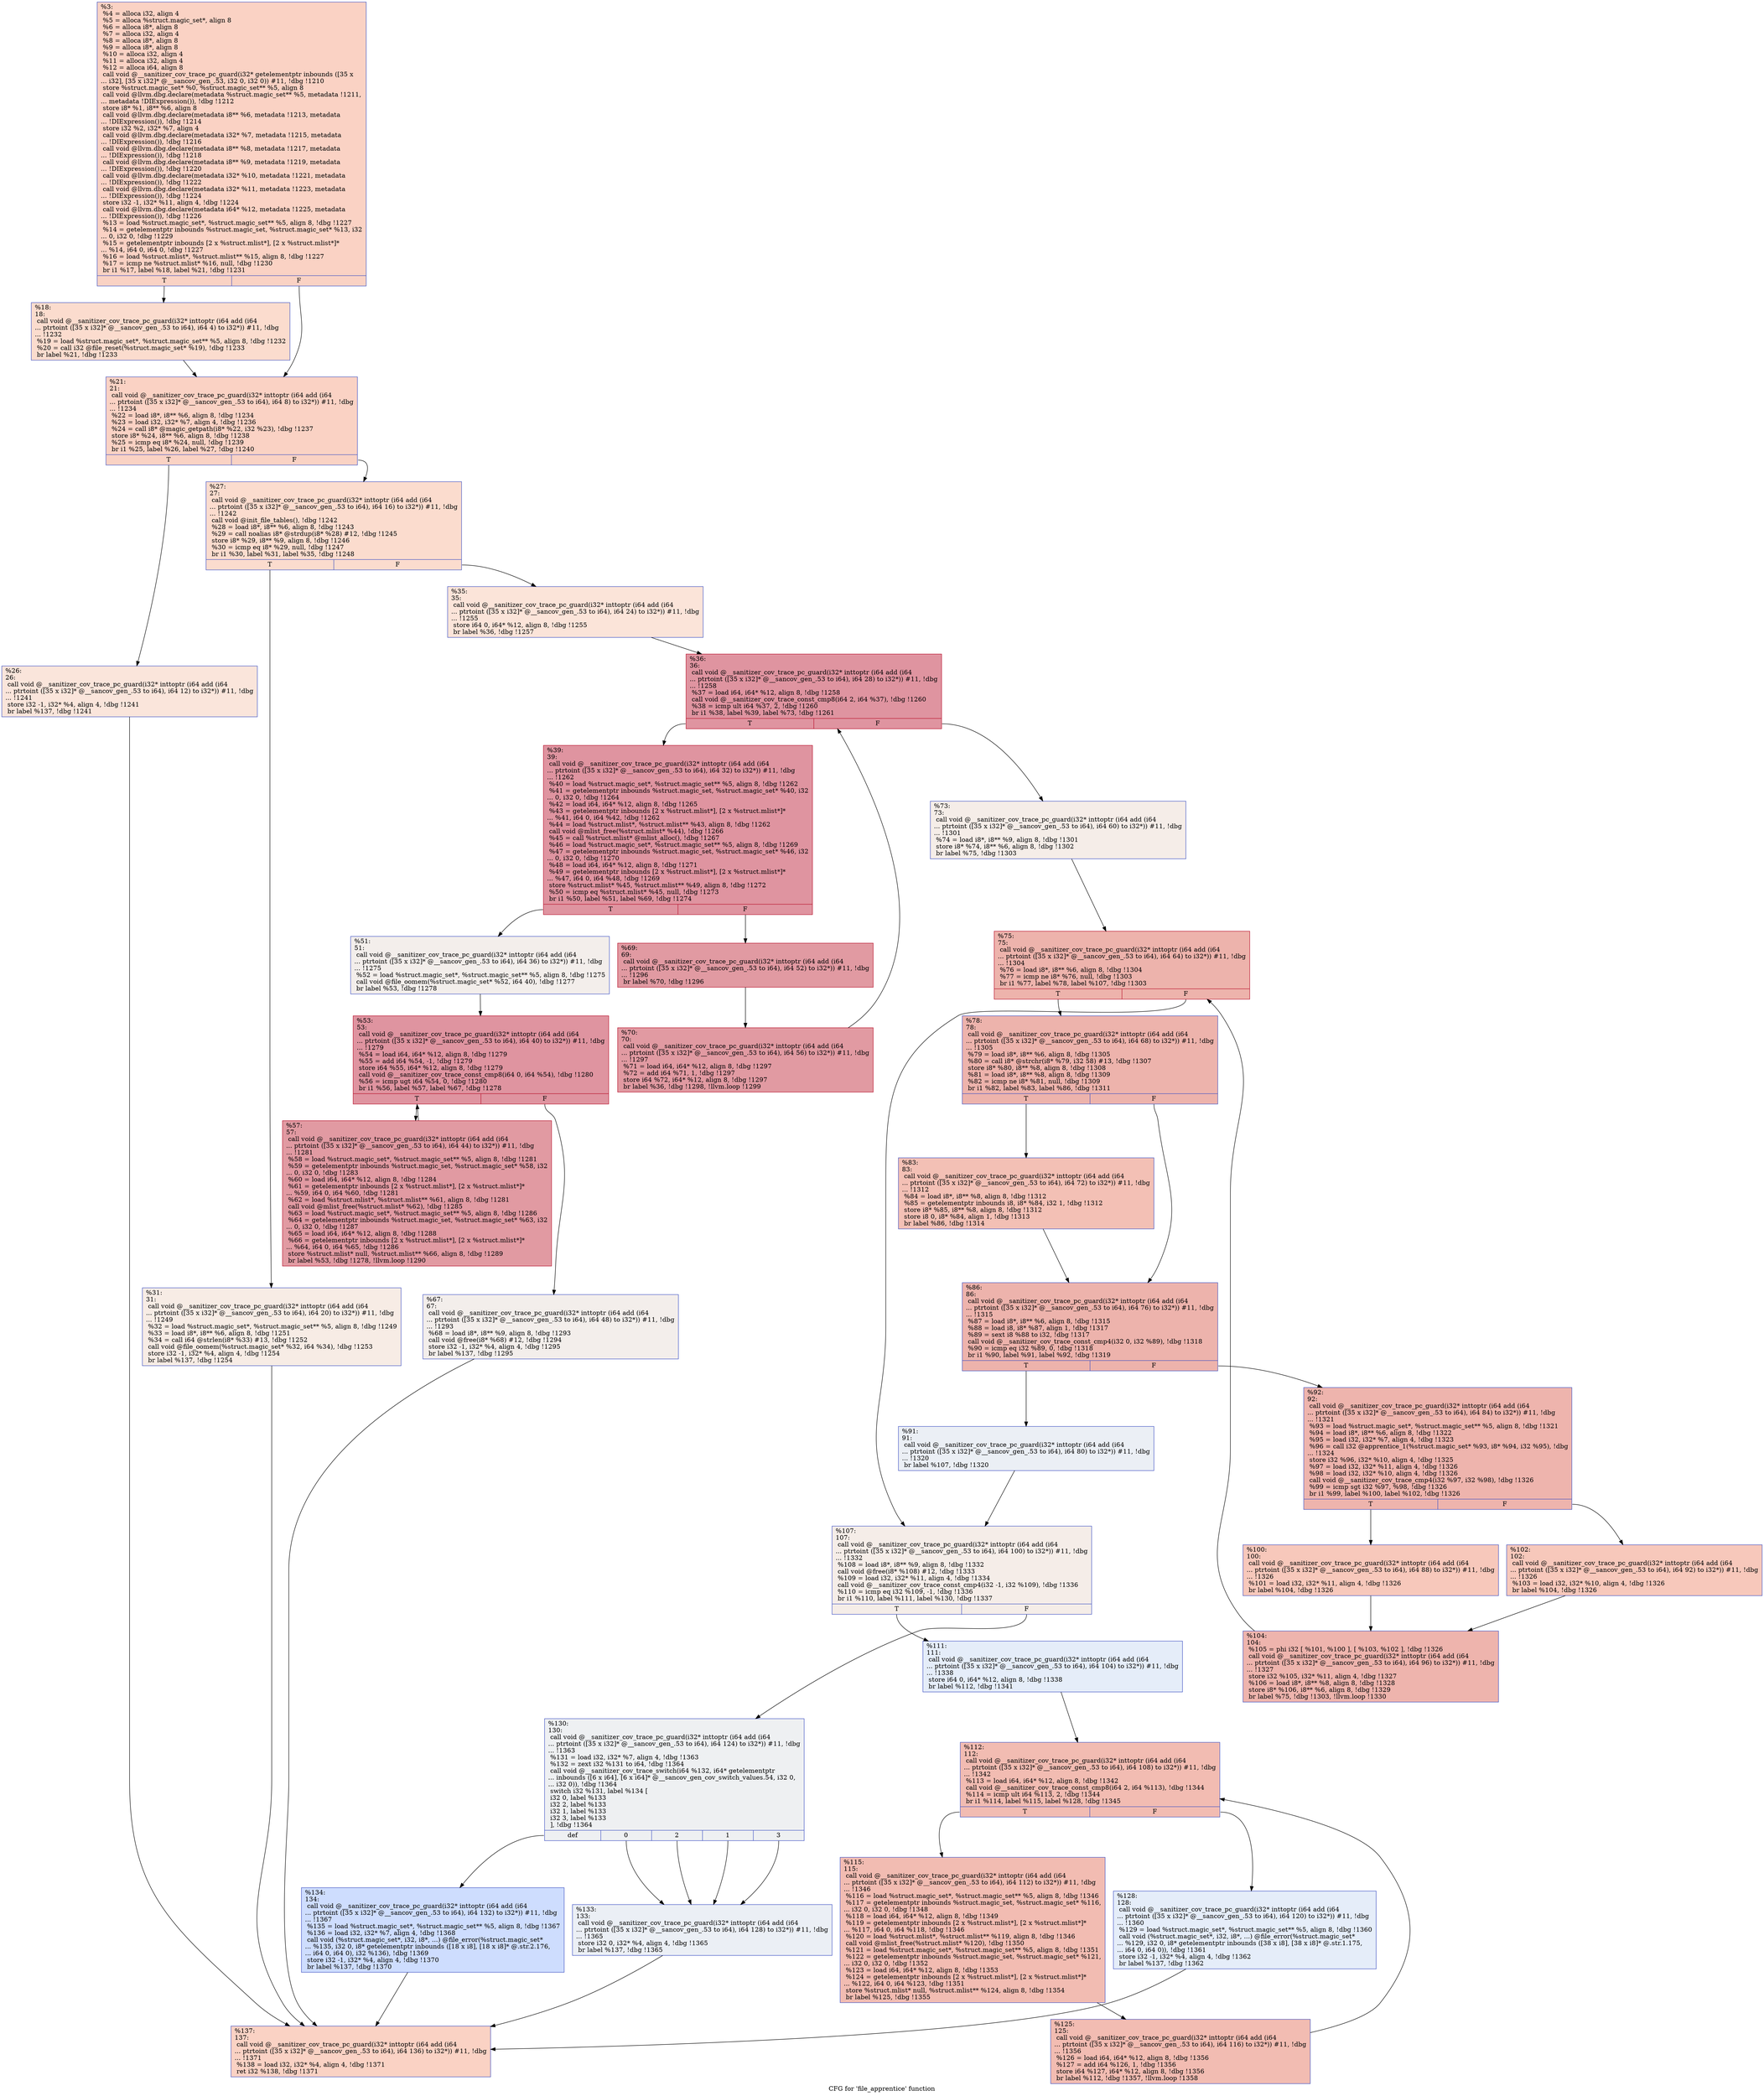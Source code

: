 digraph "CFG for 'file_apprentice' function" {
	label="CFG for 'file_apprentice' function";

	Node0x559c5c88bf50 [shape=record,color="#3d50c3ff", style=filled, fillcolor="#f4987a70",label="{%3:\l  %4 = alloca i32, align 4\l  %5 = alloca %struct.magic_set*, align 8\l  %6 = alloca i8*, align 8\l  %7 = alloca i32, align 4\l  %8 = alloca i8*, align 8\l  %9 = alloca i8*, align 8\l  %10 = alloca i32, align 4\l  %11 = alloca i32, align 4\l  %12 = alloca i64, align 8\l  call void @__sanitizer_cov_trace_pc_guard(i32* getelementptr inbounds ([35 x\l... i32], [35 x i32]* @__sancov_gen_.53, i32 0, i32 0)) #11, !dbg !1210\l  store %struct.magic_set* %0, %struct.magic_set** %5, align 8\l  call void @llvm.dbg.declare(metadata %struct.magic_set** %5, metadata !1211,\l... metadata !DIExpression()), !dbg !1212\l  store i8* %1, i8** %6, align 8\l  call void @llvm.dbg.declare(metadata i8** %6, metadata !1213, metadata\l... !DIExpression()), !dbg !1214\l  store i32 %2, i32* %7, align 4\l  call void @llvm.dbg.declare(metadata i32* %7, metadata !1215, metadata\l... !DIExpression()), !dbg !1216\l  call void @llvm.dbg.declare(metadata i8** %8, metadata !1217, metadata\l... !DIExpression()), !dbg !1218\l  call void @llvm.dbg.declare(metadata i8** %9, metadata !1219, metadata\l... !DIExpression()), !dbg !1220\l  call void @llvm.dbg.declare(metadata i32* %10, metadata !1221, metadata\l... !DIExpression()), !dbg !1222\l  call void @llvm.dbg.declare(metadata i32* %11, metadata !1223, metadata\l... !DIExpression()), !dbg !1224\l  store i32 -1, i32* %11, align 4, !dbg !1224\l  call void @llvm.dbg.declare(metadata i64* %12, metadata !1225, metadata\l... !DIExpression()), !dbg !1226\l  %13 = load %struct.magic_set*, %struct.magic_set** %5, align 8, !dbg !1227\l  %14 = getelementptr inbounds %struct.magic_set, %struct.magic_set* %13, i32\l... 0, i32 0, !dbg !1229\l  %15 = getelementptr inbounds [2 x %struct.mlist*], [2 x %struct.mlist*]*\l... %14, i64 0, i64 0, !dbg !1227\l  %16 = load %struct.mlist*, %struct.mlist** %15, align 8, !dbg !1227\l  %17 = icmp ne %struct.mlist* %16, null, !dbg !1230\l  br i1 %17, label %18, label %21, !dbg !1231\l|{<s0>T|<s1>F}}"];
	Node0x559c5c88bf50:s0 -> Node0x559c5c88efd0;
	Node0x559c5c88bf50:s1 -> Node0x559c5c88f020;
	Node0x559c5c88efd0 [shape=record,color="#3d50c3ff", style=filled, fillcolor="#f7af9170",label="{%18:\l18:                                               \l  call void @__sanitizer_cov_trace_pc_guard(i32* inttoptr (i64 add (i64\l... ptrtoint ([35 x i32]* @__sancov_gen_.53 to i64), i64 4) to i32*)) #11, !dbg\l... !1232\l  %19 = load %struct.magic_set*, %struct.magic_set** %5, align 8, !dbg !1232\l  %20 = call i32 @file_reset(%struct.magic_set* %19), !dbg !1233\l  br label %21, !dbg !1233\l}"];
	Node0x559c5c88efd0 -> Node0x559c5c88f020;
	Node0x559c5c88f020 [shape=record,color="#3d50c3ff", style=filled, fillcolor="#f4987a70",label="{%21:\l21:                                               \l  call void @__sanitizer_cov_trace_pc_guard(i32* inttoptr (i64 add (i64\l... ptrtoint ([35 x i32]* @__sancov_gen_.53 to i64), i64 8) to i32*)) #11, !dbg\l... !1234\l  %22 = load i8*, i8** %6, align 8, !dbg !1234\l  %23 = load i32, i32* %7, align 4, !dbg !1236\l  %24 = call i8* @magic_getpath(i8* %22, i32 %23), !dbg !1237\l  store i8* %24, i8** %6, align 8, !dbg !1238\l  %25 = icmp eq i8* %24, null, !dbg !1239\l  br i1 %25, label %26, label %27, !dbg !1240\l|{<s0>T|<s1>F}}"];
	Node0x559c5c88f020:s0 -> Node0x559c5c88f070;
	Node0x559c5c88f020:s1 -> Node0x559c5c88f0c0;
	Node0x559c5c88f070 [shape=record,color="#3d50c3ff", style=filled, fillcolor="#f4c5ad70",label="{%26:\l26:                                               \l  call void @__sanitizer_cov_trace_pc_guard(i32* inttoptr (i64 add (i64\l... ptrtoint ([35 x i32]* @__sancov_gen_.53 to i64), i64 12) to i32*)) #11, !dbg\l... !1241\l  store i32 -1, i32* %4, align 4, !dbg !1241\l  br label %137, !dbg !1241\l}"];
	Node0x559c5c88f070 -> Node0x559c5c88fa20;
	Node0x559c5c88f0c0 [shape=record,color="#3d50c3ff", style=filled, fillcolor="#f7af9170",label="{%27:\l27:                                               \l  call void @__sanitizer_cov_trace_pc_guard(i32* inttoptr (i64 add (i64\l... ptrtoint ([35 x i32]* @__sancov_gen_.53 to i64), i64 16) to i32*)) #11, !dbg\l... !1242\l  call void @init_file_tables(), !dbg !1242\l  %28 = load i8*, i8** %6, align 8, !dbg !1243\l  %29 = call noalias i8* @strdup(i8* %28) #12, !dbg !1245\l  store i8* %29, i8** %9, align 8, !dbg !1246\l  %30 = icmp eq i8* %29, null, !dbg !1247\l  br i1 %30, label %31, label %35, !dbg !1248\l|{<s0>T|<s1>F}}"];
	Node0x559c5c88f0c0:s0 -> Node0x559c5c88f110;
	Node0x559c5c88f0c0:s1 -> Node0x559c5c88f160;
	Node0x559c5c88f110 [shape=record,color="#3d50c3ff", style=filled, fillcolor="#ecd3c570",label="{%31:\l31:                                               \l  call void @__sanitizer_cov_trace_pc_guard(i32* inttoptr (i64 add (i64\l... ptrtoint ([35 x i32]* @__sancov_gen_.53 to i64), i64 20) to i32*)) #11, !dbg\l... !1249\l  %32 = load %struct.magic_set*, %struct.magic_set** %5, align 8, !dbg !1249\l  %33 = load i8*, i8** %6, align 8, !dbg !1251\l  %34 = call i64 @strlen(i8* %33) #13, !dbg !1252\l  call void @file_oomem(%struct.magic_set* %32, i64 %34), !dbg !1253\l  store i32 -1, i32* %4, align 4, !dbg !1254\l  br label %137, !dbg !1254\l}"];
	Node0x559c5c88f110 -> Node0x559c5c88fa20;
	Node0x559c5c88f160 [shape=record,color="#3d50c3ff", style=filled, fillcolor="#f5c1a970",label="{%35:\l35:                                               \l  call void @__sanitizer_cov_trace_pc_guard(i32* inttoptr (i64 add (i64\l... ptrtoint ([35 x i32]* @__sancov_gen_.53 to i64), i64 24) to i32*)) #11, !dbg\l... !1255\l  store i64 0, i64* %12, align 8, !dbg !1255\l  br label %36, !dbg !1257\l}"];
	Node0x559c5c88f160 -> Node0x559c5c88f1b0;
	Node0x559c5c88f1b0 [shape=record,color="#b70d28ff", style=filled, fillcolor="#b70d2870",label="{%36:\l36:                                               \l  call void @__sanitizer_cov_trace_pc_guard(i32* inttoptr (i64 add (i64\l... ptrtoint ([35 x i32]* @__sancov_gen_.53 to i64), i64 28) to i32*)) #11, !dbg\l... !1258\l  %37 = load i64, i64* %12, align 8, !dbg !1258\l  call void @__sanitizer_cov_trace_const_cmp8(i64 2, i64 %37), !dbg !1260\l  %38 = icmp ult i64 %37, 2, !dbg !1260\l  br i1 %38, label %39, label %73, !dbg !1261\l|{<s0>T|<s1>F}}"];
	Node0x559c5c88f1b0:s0 -> Node0x559c5c88f200;
	Node0x559c5c88f1b0:s1 -> Node0x559c5c88f430;
	Node0x559c5c88f200 [shape=record,color="#b70d28ff", style=filled, fillcolor="#b70d2870",label="{%39:\l39:                                               \l  call void @__sanitizer_cov_trace_pc_guard(i32* inttoptr (i64 add (i64\l... ptrtoint ([35 x i32]* @__sancov_gen_.53 to i64), i64 32) to i32*)) #11, !dbg\l... !1262\l  %40 = load %struct.magic_set*, %struct.magic_set** %5, align 8, !dbg !1262\l  %41 = getelementptr inbounds %struct.magic_set, %struct.magic_set* %40, i32\l... 0, i32 0, !dbg !1264\l  %42 = load i64, i64* %12, align 8, !dbg !1265\l  %43 = getelementptr inbounds [2 x %struct.mlist*], [2 x %struct.mlist*]*\l... %41, i64 0, i64 %42, !dbg !1262\l  %44 = load %struct.mlist*, %struct.mlist** %43, align 8, !dbg !1262\l  call void @mlist_free(%struct.mlist* %44), !dbg !1266\l  %45 = call %struct.mlist* @mlist_alloc(), !dbg !1267\l  %46 = load %struct.magic_set*, %struct.magic_set** %5, align 8, !dbg !1269\l  %47 = getelementptr inbounds %struct.magic_set, %struct.magic_set* %46, i32\l... 0, i32 0, !dbg !1270\l  %48 = load i64, i64* %12, align 8, !dbg !1271\l  %49 = getelementptr inbounds [2 x %struct.mlist*], [2 x %struct.mlist*]*\l... %47, i64 0, i64 %48, !dbg !1269\l  store %struct.mlist* %45, %struct.mlist** %49, align 8, !dbg !1272\l  %50 = icmp eq %struct.mlist* %45, null, !dbg !1273\l  br i1 %50, label %51, label %69, !dbg !1274\l|{<s0>T|<s1>F}}"];
	Node0x559c5c88f200:s0 -> Node0x559c5c88f250;
	Node0x559c5c88f200:s1 -> Node0x559c5c88f390;
	Node0x559c5c88f250 [shape=record,color="#3d50c3ff", style=filled, fillcolor="#e5d8d170",label="{%51:\l51:                                               \l  call void @__sanitizer_cov_trace_pc_guard(i32* inttoptr (i64 add (i64\l... ptrtoint ([35 x i32]* @__sancov_gen_.53 to i64), i64 36) to i32*)) #11, !dbg\l... !1275\l  %52 = load %struct.magic_set*, %struct.magic_set** %5, align 8, !dbg !1275\l  call void @file_oomem(%struct.magic_set* %52, i64 40), !dbg !1277\l  br label %53, !dbg !1278\l}"];
	Node0x559c5c88f250 -> Node0x559c5c88f2a0;
	Node0x559c5c88f2a0 [shape=record,color="#b70d28ff", style=filled, fillcolor="#b70d2870",label="{%53:\l53:                                               \l  call void @__sanitizer_cov_trace_pc_guard(i32* inttoptr (i64 add (i64\l... ptrtoint ([35 x i32]* @__sancov_gen_.53 to i64), i64 40) to i32*)) #11, !dbg\l... !1279\l  %54 = load i64, i64* %12, align 8, !dbg !1279\l  %55 = add i64 %54, -1, !dbg !1279\l  store i64 %55, i64* %12, align 8, !dbg !1279\l  call void @__sanitizer_cov_trace_const_cmp8(i64 0, i64 %54), !dbg !1280\l  %56 = icmp ugt i64 %54, 0, !dbg !1280\l  br i1 %56, label %57, label %67, !dbg !1278\l|{<s0>T|<s1>F}}"];
	Node0x559c5c88f2a0:s0 -> Node0x559c5c88f2f0;
	Node0x559c5c88f2a0:s1 -> Node0x559c5c88f340;
	Node0x559c5c88f2f0 [shape=record,color="#b70d28ff", style=filled, fillcolor="#bb1b2c70",label="{%57:\l57:                                               \l  call void @__sanitizer_cov_trace_pc_guard(i32* inttoptr (i64 add (i64\l... ptrtoint ([35 x i32]* @__sancov_gen_.53 to i64), i64 44) to i32*)) #11, !dbg\l... !1281\l  %58 = load %struct.magic_set*, %struct.magic_set** %5, align 8, !dbg !1281\l  %59 = getelementptr inbounds %struct.magic_set, %struct.magic_set* %58, i32\l... 0, i32 0, !dbg !1283\l  %60 = load i64, i64* %12, align 8, !dbg !1284\l  %61 = getelementptr inbounds [2 x %struct.mlist*], [2 x %struct.mlist*]*\l... %59, i64 0, i64 %60, !dbg !1281\l  %62 = load %struct.mlist*, %struct.mlist** %61, align 8, !dbg !1281\l  call void @mlist_free(%struct.mlist* %62), !dbg !1285\l  %63 = load %struct.magic_set*, %struct.magic_set** %5, align 8, !dbg !1286\l  %64 = getelementptr inbounds %struct.magic_set, %struct.magic_set* %63, i32\l... 0, i32 0, !dbg !1287\l  %65 = load i64, i64* %12, align 8, !dbg !1288\l  %66 = getelementptr inbounds [2 x %struct.mlist*], [2 x %struct.mlist*]*\l... %64, i64 0, i64 %65, !dbg !1286\l  store %struct.mlist* null, %struct.mlist** %66, align 8, !dbg !1289\l  br label %53, !dbg !1278, !llvm.loop !1290\l}"];
	Node0x559c5c88f2f0 -> Node0x559c5c88f2a0;
	Node0x559c5c88f340 [shape=record,color="#3d50c3ff", style=filled, fillcolor="#e5d8d170",label="{%67:\l67:                                               \l  call void @__sanitizer_cov_trace_pc_guard(i32* inttoptr (i64 add (i64\l... ptrtoint ([35 x i32]* @__sancov_gen_.53 to i64), i64 48) to i32*)) #11, !dbg\l... !1293\l  %68 = load i8*, i8** %9, align 8, !dbg !1293\l  call void @free(i8* %68) #12, !dbg !1294\l  store i32 -1, i32* %4, align 4, !dbg !1295\l  br label %137, !dbg !1295\l}"];
	Node0x559c5c88f340 -> Node0x559c5c88fa20;
	Node0x559c5c88f390 [shape=record,color="#b70d28ff", style=filled, fillcolor="#bb1b2c70",label="{%69:\l69:                                               \l  call void @__sanitizer_cov_trace_pc_guard(i32* inttoptr (i64 add (i64\l... ptrtoint ([35 x i32]* @__sancov_gen_.53 to i64), i64 52) to i32*)) #11, !dbg\l... !1296\l  br label %70, !dbg !1296\l}"];
	Node0x559c5c88f390 -> Node0x559c5c88f3e0;
	Node0x559c5c88f3e0 [shape=record,color="#b70d28ff", style=filled, fillcolor="#bb1b2c70",label="{%70:\l70:                                               \l  call void @__sanitizer_cov_trace_pc_guard(i32* inttoptr (i64 add (i64\l... ptrtoint ([35 x i32]* @__sancov_gen_.53 to i64), i64 56) to i32*)) #11, !dbg\l... !1297\l  %71 = load i64, i64* %12, align 8, !dbg !1297\l  %72 = add i64 %71, 1, !dbg !1297\l  store i64 %72, i64* %12, align 8, !dbg !1297\l  br label %36, !dbg !1298, !llvm.loop !1299\l}"];
	Node0x559c5c88f3e0 -> Node0x559c5c88f1b0;
	Node0x559c5c88f430 [shape=record,color="#3d50c3ff", style=filled, fillcolor="#e8d6cc70",label="{%73:\l73:                                               \l  call void @__sanitizer_cov_trace_pc_guard(i32* inttoptr (i64 add (i64\l... ptrtoint ([35 x i32]* @__sancov_gen_.53 to i64), i64 60) to i32*)) #11, !dbg\l... !1301\l  %74 = load i8*, i8** %9, align 8, !dbg !1301\l  store i8* %74, i8** %6, align 8, !dbg !1302\l  br label %75, !dbg !1303\l}"];
	Node0x559c5c88f430 -> Node0x559c5c88f480;
	Node0x559c5c88f480 [shape=record,color="#b70d28ff", style=filled, fillcolor="#d6524470",label="{%75:\l75:                                               \l  call void @__sanitizer_cov_trace_pc_guard(i32* inttoptr (i64 add (i64\l... ptrtoint ([35 x i32]* @__sancov_gen_.53 to i64), i64 64) to i32*)) #11, !dbg\l... !1304\l  %76 = load i8*, i8** %6, align 8, !dbg !1304\l  %77 = icmp ne i8* %76, null, !dbg !1303\l  br i1 %77, label %78, label %107, !dbg !1303\l|{<s0>T|<s1>F}}"];
	Node0x559c5c88f480:s0 -> Node0x559c5c88f4d0;
	Node0x559c5c88f480:s1 -> Node0x559c5c88f750;
	Node0x559c5c88f4d0 [shape=record,color="#3d50c3ff", style=filled, fillcolor="#d6524470",label="{%78:\l78:                                               \l  call void @__sanitizer_cov_trace_pc_guard(i32* inttoptr (i64 add (i64\l... ptrtoint ([35 x i32]* @__sancov_gen_.53 to i64), i64 68) to i32*)) #11, !dbg\l... !1305\l  %79 = load i8*, i8** %6, align 8, !dbg !1305\l  %80 = call i8* @strchr(i8* %79, i32 58) #13, !dbg !1307\l  store i8* %80, i8** %8, align 8, !dbg !1308\l  %81 = load i8*, i8** %8, align 8, !dbg !1309\l  %82 = icmp ne i8* %81, null, !dbg !1309\l  br i1 %82, label %83, label %86, !dbg !1311\l|{<s0>T|<s1>F}}"];
	Node0x559c5c88f4d0:s0 -> Node0x559c5c88f520;
	Node0x559c5c88f4d0:s1 -> Node0x559c5c88f570;
	Node0x559c5c88f520 [shape=record,color="#3d50c3ff", style=filled, fillcolor="#e5705870",label="{%83:\l83:                                               \l  call void @__sanitizer_cov_trace_pc_guard(i32* inttoptr (i64 add (i64\l... ptrtoint ([35 x i32]* @__sancov_gen_.53 to i64), i64 72) to i32*)) #11, !dbg\l... !1312\l  %84 = load i8*, i8** %8, align 8, !dbg !1312\l  %85 = getelementptr inbounds i8, i8* %84, i32 1, !dbg !1312\l  store i8* %85, i8** %8, align 8, !dbg !1312\l  store i8 0, i8* %84, align 1, !dbg !1313\l  br label %86, !dbg !1314\l}"];
	Node0x559c5c88f520 -> Node0x559c5c88f570;
	Node0x559c5c88f570 [shape=record,color="#3d50c3ff", style=filled, fillcolor="#d6524470",label="{%86:\l86:                                               \l  call void @__sanitizer_cov_trace_pc_guard(i32* inttoptr (i64 add (i64\l... ptrtoint ([35 x i32]* @__sancov_gen_.53 to i64), i64 76) to i32*)) #11, !dbg\l... !1315\l  %87 = load i8*, i8** %6, align 8, !dbg !1315\l  %88 = load i8, i8* %87, align 1, !dbg !1317\l  %89 = sext i8 %88 to i32, !dbg !1317\l  call void @__sanitizer_cov_trace_const_cmp4(i32 0, i32 %89), !dbg !1318\l  %90 = icmp eq i32 %89, 0, !dbg !1318\l  br i1 %90, label %91, label %92, !dbg !1319\l|{<s0>T|<s1>F}}"];
	Node0x559c5c88f570:s0 -> Node0x559c5c88f5c0;
	Node0x559c5c88f570:s1 -> Node0x559c5c88f610;
	Node0x559c5c88f5c0 [shape=record,color="#3d50c3ff", style=filled, fillcolor="#d1dae970",label="{%91:\l91:                                               \l  call void @__sanitizer_cov_trace_pc_guard(i32* inttoptr (i64 add (i64\l... ptrtoint ([35 x i32]* @__sancov_gen_.53 to i64), i64 80) to i32*)) #11, !dbg\l... !1320\l  br label %107, !dbg !1320\l}"];
	Node0x559c5c88f5c0 -> Node0x559c5c88f750;
	Node0x559c5c88f610 [shape=record,color="#3d50c3ff", style=filled, fillcolor="#d8564670",label="{%92:\l92:                                               \l  call void @__sanitizer_cov_trace_pc_guard(i32* inttoptr (i64 add (i64\l... ptrtoint ([35 x i32]* @__sancov_gen_.53 to i64), i64 84) to i32*)) #11, !dbg\l... !1321\l  %93 = load %struct.magic_set*, %struct.magic_set** %5, align 8, !dbg !1321\l  %94 = load i8*, i8** %6, align 8, !dbg !1322\l  %95 = load i32, i32* %7, align 4, !dbg !1323\l  %96 = call i32 @apprentice_1(%struct.magic_set* %93, i8* %94, i32 %95), !dbg\l... !1324\l  store i32 %96, i32* %10, align 4, !dbg !1325\l  %97 = load i32, i32* %11, align 4, !dbg !1326\l  %98 = load i32, i32* %10, align 4, !dbg !1326\l  call void @__sanitizer_cov_trace_cmp4(i32 %97, i32 %98), !dbg !1326\l  %99 = icmp sgt i32 %97, %98, !dbg !1326\l  br i1 %99, label %100, label %102, !dbg !1326\l|{<s0>T|<s1>F}}"];
	Node0x559c5c88f610:s0 -> Node0x559c5c88f660;
	Node0x559c5c88f610:s1 -> Node0x559c5c88f6b0;
	Node0x559c5c88f660 [shape=record,color="#3d50c3ff", style=filled, fillcolor="#ed836670",label="{%100:\l100:                                              \l  call void @__sanitizer_cov_trace_pc_guard(i32* inttoptr (i64 add (i64\l... ptrtoint ([35 x i32]* @__sancov_gen_.53 to i64), i64 88) to i32*)) #11, !dbg\l... !1326\l  %101 = load i32, i32* %11, align 4, !dbg !1326\l  br label %104, !dbg !1326\l}"];
	Node0x559c5c88f660 -> Node0x559c5c88f700;
	Node0x559c5c88f6b0 [shape=record,color="#3d50c3ff", style=filled, fillcolor="#ed836670",label="{%102:\l102:                                              \l  call void @__sanitizer_cov_trace_pc_guard(i32* inttoptr (i64 add (i64\l... ptrtoint ([35 x i32]* @__sancov_gen_.53 to i64), i64 92) to i32*)) #11, !dbg\l... !1326\l  %103 = load i32, i32* %10, align 4, !dbg !1326\l  br label %104, !dbg !1326\l}"];
	Node0x559c5c88f6b0 -> Node0x559c5c88f700;
	Node0x559c5c88f700 [shape=record,color="#3d50c3ff", style=filled, fillcolor="#d8564670",label="{%104:\l104:                                              \l  %105 = phi i32 [ %101, %100 ], [ %103, %102 ], !dbg !1326\l  call void @__sanitizer_cov_trace_pc_guard(i32* inttoptr (i64 add (i64\l... ptrtoint ([35 x i32]* @__sancov_gen_.53 to i64), i64 96) to i32*)) #11, !dbg\l... !1327\l  store i32 %105, i32* %11, align 4, !dbg !1327\l  %106 = load i8*, i8** %8, align 8, !dbg !1328\l  store i8* %106, i8** %6, align 8, !dbg !1329\l  br label %75, !dbg !1303, !llvm.loop !1330\l}"];
	Node0x559c5c88f700 -> Node0x559c5c88f480;
	Node0x559c5c88f750 [shape=record,color="#3d50c3ff", style=filled, fillcolor="#e8d6cc70",label="{%107:\l107:                                              \l  call void @__sanitizer_cov_trace_pc_guard(i32* inttoptr (i64 add (i64\l... ptrtoint ([35 x i32]* @__sancov_gen_.53 to i64), i64 100) to i32*)) #11, !dbg\l... !1332\l  %108 = load i8*, i8** %9, align 8, !dbg !1332\l  call void @free(i8* %108) #12, !dbg !1333\l  %109 = load i32, i32* %11, align 4, !dbg !1334\l  call void @__sanitizer_cov_trace_const_cmp4(i32 -1, i32 %109), !dbg !1336\l  %110 = icmp eq i32 %109, -1, !dbg !1336\l  br i1 %110, label %111, label %130, !dbg !1337\l|{<s0>T|<s1>F}}"];
	Node0x559c5c88f750:s0 -> Node0x559c5c88f7a0;
	Node0x559c5c88f750:s1 -> Node0x559c5c88f930;
	Node0x559c5c88f7a0 [shape=record,color="#3d50c3ff", style=filled, fillcolor="#c5d6f270",label="{%111:\l111:                                              \l  call void @__sanitizer_cov_trace_pc_guard(i32* inttoptr (i64 add (i64\l... ptrtoint ([35 x i32]* @__sancov_gen_.53 to i64), i64 104) to i32*)) #11, !dbg\l... !1338\l  store i64 0, i64* %12, align 8, !dbg !1338\l  br label %112, !dbg !1341\l}"];
	Node0x559c5c88f7a0 -> Node0x559c5c88f7f0;
	Node0x559c5c88f7f0 [shape=record,color="#3d50c3ff", style=filled, fillcolor="#e1675170",label="{%112:\l112:                                              \l  call void @__sanitizer_cov_trace_pc_guard(i32* inttoptr (i64 add (i64\l... ptrtoint ([35 x i32]* @__sancov_gen_.53 to i64), i64 108) to i32*)) #11, !dbg\l... !1342\l  %113 = load i64, i64* %12, align 8, !dbg !1342\l  call void @__sanitizer_cov_trace_const_cmp8(i64 2, i64 %113), !dbg !1344\l  %114 = icmp ult i64 %113, 2, !dbg !1344\l  br i1 %114, label %115, label %128, !dbg !1345\l|{<s0>T|<s1>F}}"];
	Node0x559c5c88f7f0:s0 -> Node0x559c5c88f840;
	Node0x559c5c88f7f0:s1 -> Node0x559c5c88f8e0;
	Node0x559c5c88f840 [shape=record,color="#3d50c3ff", style=filled, fillcolor="#e1675170",label="{%115:\l115:                                              \l  call void @__sanitizer_cov_trace_pc_guard(i32* inttoptr (i64 add (i64\l... ptrtoint ([35 x i32]* @__sancov_gen_.53 to i64), i64 112) to i32*)) #11, !dbg\l... !1346\l  %116 = load %struct.magic_set*, %struct.magic_set** %5, align 8, !dbg !1346\l  %117 = getelementptr inbounds %struct.magic_set, %struct.magic_set* %116,\l... i32 0, i32 0, !dbg !1348\l  %118 = load i64, i64* %12, align 8, !dbg !1349\l  %119 = getelementptr inbounds [2 x %struct.mlist*], [2 x %struct.mlist*]*\l... %117, i64 0, i64 %118, !dbg !1346\l  %120 = load %struct.mlist*, %struct.mlist** %119, align 8, !dbg !1346\l  call void @mlist_free(%struct.mlist* %120), !dbg !1350\l  %121 = load %struct.magic_set*, %struct.magic_set** %5, align 8, !dbg !1351\l  %122 = getelementptr inbounds %struct.magic_set, %struct.magic_set* %121,\l... i32 0, i32 0, !dbg !1352\l  %123 = load i64, i64* %12, align 8, !dbg !1353\l  %124 = getelementptr inbounds [2 x %struct.mlist*], [2 x %struct.mlist*]*\l... %122, i64 0, i64 %123, !dbg !1351\l  store %struct.mlist* null, %struct.mlist** %124, align 8, !dbg !1354\l  br label %125, !dbg !1355\l}"];
	Node0x559c5c88f840 -> Node0x559c5c88f890;
	Node0x559c5c88f890 [shape=record,color="#3d50c3ff", style=filled, fillcolor="#e1675170",label="{%125:\l125:                                              \l  call void @__sanitizer_cov_trace_pc_guard(i32* inttoptr (i64 add (i64\l... ptrtoint ([35 x i32]* @__sancov_gen_.53 to i64), i64 116) to i32*)) #11, !dbg\l... !1356\l  %126 = load i64, i64* %12, align 8, !dbg !1356\l  %127 = add i64 %126, 1, !dbg !1356\l  store i64 %127, i64* %12, align 8, !dbg !1356\l  br label %112, !dbg !1357, !llvm.loop !1358\l}"];
	Node0x559c5c88f890 -> Node0x559c5c88f7f0;
	Node0x559c5c88f8e0 [shape=record,color="#3d50c3ff", style=filled, fillcolor="#c5d6f270",label="{%128:\l128:                                              \l  call void @__sanitizer_cov_trace_pc_guard(i32* inttoptr (i64 add (i64\l... ptrtoint ([35 x i32]* @__sancov_gen_.53 to i64), i64 120) to i32*)) #11, !dbg\l... !1360\l  %129 = load %struct.magic_set*, %struct.magic_set** %5, align 8, !dbg !1360\l  call void (%struct.magic_set*, i32, i8*, ...) @file_error(%struct.magic_set*\l... %129, i32 0, i8* getelementptr inbounds ([38 x i8], [38 x i8]* @.str.1.175,\l... i64 0, i64 0)), !dbg !1361\l  store i32 -1, i32* %4, align 4, !dbg !1362\l  br label %137, !dbg !1362\l}"];
	Node0x559c5c88f8e0 -> Node0x559c5c88fa20;
	Node0x559c5c88f930 [shape=record,color="#3d50c3ff", style=filled, fillcolor="#d9dce170",label="{%130:\l130:                                              \l  call void @__sanitizer_cov_trace_pc_guard(i32* inttoptr (i64 add (i64\l... ptrtoint ([35 x i32]* @__sancov_gen_.53 to i64), i64 124) to i32*)) #11, !dbg\l... !1363\l  %131 = load i32, i32* %7, align 4, !dbg !1363\l  %132 = zext i32 %131 to i64, !dbg !1364\l  call void @__sanitizer_cov_trace_switch(i64 %132, i64* getelementptr\l... inbounds ([6 x i64], [6 x i64]* @__sancov_gen_cov_switch_values.54, i32 0,\l... i32 0)), !dbg !1364\l  switch i32 %131, label %134 [\l    i32 0, label %133\l    i32 2, label %133\l    i32 1, label %133\l    i32 3, label %133\l  ], !dbg !1364\l|{<s0>def|<s1>0|<s2>2|<s3>1|<s4>3}}"];
	Node0x559c5c88f930:s0 -> Node0x559c5c88f9d0;
	Node0x559c5c88f930:s1 -> Node0x559c5c88f980;
	Node0x559c5c88f930:s2 -> Node0x559c5c88f980;
	Node0x559c5c88f930:s3 -> Node0x559c5c88f980;
	Node0x559c5c88f930:s4 -> Node0x559c5c88f980;
	Node0x559c5c88f980 [shape=record,color="#3d50c3ff", style=filled, fillcolor="#d1dae970",label="{%133:\l133:                                              \l  call void @__sanitizer_cov_trace_pc_guard(i32* inttoptr (i64 add (i64\l... ptrtoint ([35 x i32]* @__sancov_gen_.53 to i64), i64 128) to i32*)) #11, !dbg\l... !1365\l  store i32 0, i32* %4, align 4, !dbg !1365\l  br label %137, !dbg !1365\l}"];
	Node0x559c5c88f980 -> Node0x559c5c88fa20;
	Node0x559c5c88f9d0 [shape=record,color="#3d50c3ff", style=filled, fillcolor="#8fb1fe70",label="{%134:\l134:                                              \l  call void @__sanitizer_cov_trace_pc_guard(i32* inttoptr (i64 add (i64\l... ptrtoint ([35 x i32]* @__sancov_gen_.53 to i64), i64 132) to i32*)) #11, !dbg\l... !1367\l  %135 = load %struct.magic_set*, %struct.magic_set** %5, align 8, !dbg !1367\l  %136 = load i32, i32* %7, align 4, !dbg !1368\l  call void (%struct.magic_set*, i32, i8*, ...) @file_error(%struct.magic_set*\l... %135, i32 0, i8* getelementptr inbounds ([18 x i8], [18 x i8]* @.str.2.176,\l... i64 0, i64 0), i32 %136), !dbg !1369\l  store i32 -1, i32* %4, align 4, !dbg !1370\l  br label %137, !dbg !1370\l}"];
	Node0x559c5c88f9d0 -> Node0x559c5c88fa20;
	Node0x559c5c88fa20 [shape=record,color="#3d50c3ff", style=filled, fillcolor="#f4987a70",label="{%137:\l137:                                              \l  call void @__sanitizer_cov_trace_pc_guard(i32* inttoptr (i64 add (i64\l... ptrtoint ([35 x i32]* @__sancov_gen_.53 to i64), i64 136) to i32*)) #11, !dbg\l... !1371\l  %138 = load i32, i32* %4, align 4, !dbg !1371\l  ret i32 %138, !dbg !1371\l}"];
}
